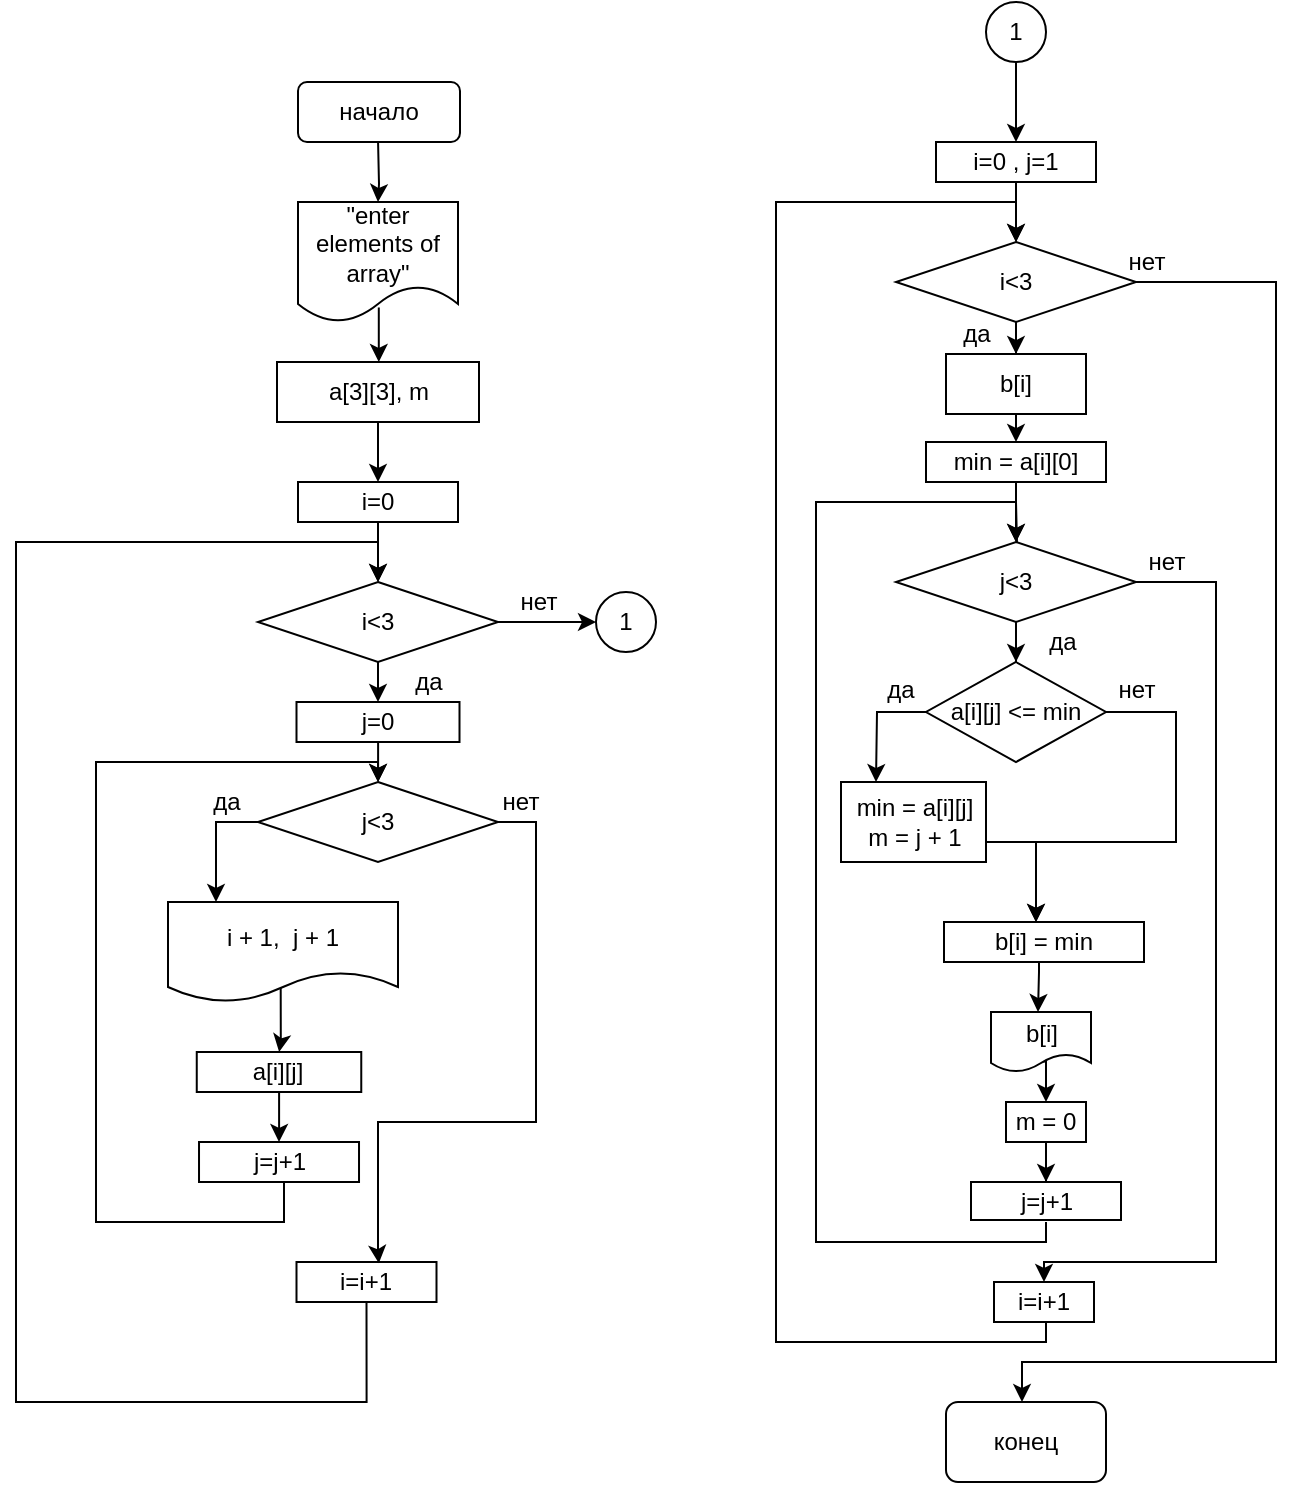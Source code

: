 <mxfile version="15.8.6" type="github">
  <diagram id="aShKJb1EcJVqntHxSxEi" name="Page-1">
    <mxGraphModel dx="330" dy="1362" grid="1" gridSize="10" guides="1" tooltips="1" connect="1" arrows="1" fold="1" page="1" pageScale="1" pageWidth="827" pageHeight="1169" math="0" shadow="0">
      <root>
        <mxCell id="0" />
        <mxCell id="1" parent="0" />
        <mxCell id="8L_f6q-vc3C_Bcib5PFj-7" value="" style="edgeStyle=orthogonalEdgeStyle;rounded=0;orthogonalLoop=1;jettySize=auto;html=1;" parent="1" source="8L_f6q-vc3C_Bcib5PFj-8" target="8L_f6q-vc3C_Bcib5PFj-11" edge="1">
          <mxGeometry relative="1" as="geometry" />
        </mxCell>
        <mxCell id="8L_f6q-vc3C_Bcib5PFj-8" value="i=0" style="whiteSpace=wrap;html=1;rounded=0;" parent="1" vertex="1">
          <mxGeometry x="1131" y="290" width="80" height="20" as="geometry" />
        </mxCell>
        <mxCell id="qnYledQh9NX3tpmkD9LS-4" value="" style="edgeStyle=orthogonalEdgeStyle;rounded=0;orthogonalLoop=1;jettySize=auto;html=1;" parent="1" source="8L_f6q-vc3C_Bcib5PFj-11" target="qnYledQh9NX3tpmkD9LS-1" edge="1">
          <mxGeometry relative="1" as="geometry" />
        </mxCell>
        <mxCell id="8L_f6q-vc3C_Bcib5PFj-11" value="i&amp;lt;3" style="rhombus;whiteSpace=wrap;html=1;rounded=0;" parent="1" vertex="1">
          <mxGeometry x="1111" y="340" width="120" height="40" as="geometry" />
        </mxCell>
        <mxCell id="8L_f6q-vc3C_Bcib5PFj-13" value="" style="edgeStyle=orthogonalEdgeStyle;rounded=0;orthogonalLoop=1;jettySize=auto;html=1;entryX=0.5;entryY=0;entryDx=0;entryDy=0;startArrow=none;exitX=0.5;exitY=1;exitDx=0;exitDy=0;" parent="1" source="8L_f6q-vc3C_Bcib5PFj-18" target="8L_f6q-vc3C_Bcib5PFj-11" edge="1">
          <mxGeometry relative="1" as="geometry">
            <mxPoint x="1191" y="320" as="targetPoint" />
            <Array as="points">
              <mxPoint x="1165" y="750" />
              <mxPoint x="990" y="750" />
              <mxPoint x="990" y="320" />
              <mxPoint x="1171" y="320" />
            </Array>
            <mxPoint x="1166" y="550" as="sourcePoint" />
          </mxGeometry>
        </mxCell>
        <mxCell id="8L_f6q-vc3C_Bcib5PFj-16" value="нет" style="text;html=1;align=center;verticalAlign=middle;resizable=0;points=[];autosize=1;strokeColor=none;fillColor=none;" parent="1" vertex="1">
          <mxGeometry x="1221.5" y="440" width="40" height="20" as="geometry" />
        </mxCell>
        <mxCell id="8L_f6q-vc3C_Bcib5PFj-18" value="i=i+1" style="rounded=0;whiteSpace=wrap;html=1;" parent="1" vertex="1">
          <mxGeometry x="1130.25" y="680" width="70" height="20" as="geometry" />
        </mxCell>
        <mxCell id="8L_f6q-vc3C_Bcib5PFj-27" value="" style="edgeStyle=orthogonalEdgeStyle;rounded=0;orthogonalLoop=1;jettySize=auto;html=1;" parent="1" target="8L_f6q-vc3C_Bcib5PFj-26" edge="1">
          <mxGeometry relative="1" as="geometry">
            <mxPoint x="1171.029" y="120" as="sourcePoint" />
          </mxGeometry>
        </mxCell>
        <mxCell id="8L_f6q-vc3C_Bcib5PFj-29" value="" style="edgeStyle=orthogonalEdgeStyle;rounded=0;orthogonalLoop=1;jettySize=auto;html=1;exitX=0.505;exitY=0.879;exitDx=0;exitDy=0;exitPerimeter=0;" parent="1" source="8L_f6q-vc3C_Bcib5PFj-26" target="8L_f6q-vc3C_Bcib5PFj-28" edge="1">
          <mxGeometry relative="1" as="geometry" />
        </mxCell>
        <mxCell id="8L_f6q-vc3C_Bcib5PFj-26" value="&quot;enter elements of array&quot;" style="shape=document;whiteSpace=wrap;html=1;boundedLbl=1;" parent="1" vertex="1">
          <mxGeometry x="1131" y="150" width="80" height="60" as="geometry" />
        </mxCell>
        <mxCell id="8L_f6q-vc3C_Bcib5PFj-30" value="" style="edgeStyle=orthogonalEdgeStyle;rounded=0;orthogonalLoop=1;jettySize=auto;html=1;entryX=0.5;entryY=0;entryDx=0;entryDy=0;" parent="1" source="8L_f6q-vc3C_Bcib5PFj-28" target="8L_f6q-vc3C_Bcib5PFj-8" edge="1">
          <mxGeometry relative="1" as="geometry" />
        </mxCell>
        <mxCell id="8L_f6q-vc3C_Bcib5PFj-28" value="a[3][3], m" style="whiteSpace=wrap;html=1;" parent="1" vertex="1">
          <mxGeometry x="1120.5" y="230" width="101" height="30" as="geometry" />
        </mxCell>
        <mxCell id="8L_f6q-vc3C_Bcib5PFj-31" value="начало" style="rounded=1;whiteSpace=wrap;html=1;" parent="1" vertex="1">
          <mxGeometry x="1131" y="90" width="81" height="30" as="geometry" />
        </mxCell>
        <mxCell id="qnYledQh9NX3tpmkD9LS-8" value="" style="edgeStyle=orthogonalEdgeStyle;rounded=0;orthogonalLoop=1;jettySize=auto;html=1;exitX=0.49;exitY=0.85;exitDx=0;exitDy=0;exitPerimeter=0;" parent="1" source="8L_f6q-vc3C_Bcib5PFj-32" target="8L_f6q-vc3C_Bcib5PFj-34" edge="1">
          <mxGeometry relative="1" as="geometry" />
        </mxCell>
        <mxCell id="8L_f6q-vc3C_Bcib5PFj-32" value="i + 1,&amp;nbsp; j + 1" style="shape=document;whiteSpace=wrap;html=1;boundedLbl=1;" parent="1" vertex="1">
          <mxGeometry x="1066" y="500" width="115" height="50" as="geometry" />
        </mxCell>
        <mxCell id="qnYledQh9NX3tpmkD9LS-13" value="" style="edgeStyle=orthogonalEdgeStyle;rounded=0;orthogonalLoop=1;jettySize=auto;html=1;" parent="1" edge="1">
          <mxGeometry relative="1" as="geometry">
            <mxPoint x="1171" y="440" as="targetPoint" />
            <mxPoint x="1124" y="640" as="sourcePoint" />
            <Array as="points">
              <mxPoint x="1124" y="660" />
              <mxPoint x="1030" y="660" />
              <mxPoint x="1030" y="430" />
              <mxPoint x="1171" y="430" />
            </Array>
          </mxGeometry>
        </mxCell>
        <mxCell id="qnYledQh9NX3tpmkD9LS-33" value="" style="edgeStyle=orthogonalEdgeStyle;rounded=0;orthogonalLoop=1;jettySize=auto;html=1;" parent="1" source="8L_f6q-vc3C_Bcib5PFj-34" target="qnYledQh9NX3tpmkD9LS-32" edge="1">
          <mxGeometry relative="1" as="geometry" />
        </mxCell>
        <mxCell id="8L_f6q-vc3C_Bcib5PFj-34" value="a[i][j]" style="whiteSpace=wrap;html=1;" parent="1" vertex="1">
          <mxGeometry x="1080.38" y="575" width="82.25" height="20" as="geometry" />
        </mxCell>
        <mxCell id="8L_f6q-vc3C_Bcib5PFj-38" value="да" style="text;html=1;align=center;verticalAlign=middle;resizable=0;points=[];autosize=1;strokeColor=none;fillColor=none;" parent="1" vertex="1">
          <mxGeometry x="1181" y="380" width="30" height="20" as="geometry" />
        </mxCell>
        <mxCell id="qnYledQh9NX3tpmkD9LS-12" value="" style="edgeStyle=orthogonalEdgeStyle;rounded=0;orthogonalLoop=1;jettySize=auto;html=1;entryX=0.5;entryY=0;entryDx=0;entryDy=0;" parent="1" source="qnYledQh9NX3tpmkD9LS-1" target="qnYledQh9NX3tpmkD9LS-6" edge="1">
          <mxGeometry relative="1" as="geometry" />
        </mxCell>
        <mxCell id="qnYledQh9NX3tpmkD9LS-1" value="j=0" style="whiteSpace=wrap;html=1;rounded=0;" parent="1" vertex="1">
          <mxGeometry x="1130.25" y="400" width="81.5" height="20" as="geometry" />
        </mxCell>
        <mxCell id="qnYledQh9NX3tpmkD9LS-7" value="" style="edgeStyle=orthogonalEdgeStyle;rounded=0;orthogonalLoop=1;jettySize=auto;html=1;" parent="1" source="qnYledQh9NX3tpmkD9LS-6" edge="1">
          <mxGeometry relative="1" as="geometry">
            <mxPoint x="1090" y="500" as="targetPoint" />
            <Array as="points">
              <mxPoint x="1090" y="460" />
              <mxPoint x="1090" y="500" />
            </Array>
          </mxGeometry>
        </mxCell>
        <mxCell id="qnYledQh9NX3tpmkD9LS-11" value="" style="edgeStyle=orthogonalEdgeStyle;rounded=0;orthogonalLoop=1;jettySize=auto;html=1;exitX=1;exitY=0.5;exitDx=0;exitDy=0;entryX=0.588;entryY=0.03;entryDx=0;entryDy=0;entryPerimeter=0;" parent="1" source="qnYledQh9NX3tpmkD9LS-6" target="8L_f6q-vc3C_Bcib5PFj-18" edge="1">
          <mxGeometry relative="1" as="geometry">
            <mxPoint x="1171" y="676" as="targetPoint" />
            <Array as="points">
              <mxPoint x="1250" y="460" />
              <mxPoint x="1250" y="610" />
              <mxPoint x="1171" y="610" />
              <mxPoint x="1171" y="676" />
              <mxPoint x="1171" y="676" />
            </Array>
          </mxGeometry>
        </mxCell>
        <mxCell id="qnYledQh9NX3tpmkD9LS-6" value="j&amp;lt;3" style="rhombus;whiteSpace=wrap;html=1;rounded=0;" parent="1" vertex="1">
          <mxGeometry x="1111" y="440" width="120" height="40" as="geometry" />
        </mxCell>
        <mxCell id="qnYledQh9NX3tpmkD9LS-9" value="да" style="text;html=1;align=center;verticalAlign=middle;resizable=0;points=[];autosize=1;strokeColor=none;fillColor=none;" parent="1" vertex="1">
          <mxGeometry x="1080.38" y="440" width="30" height="20" as="geometry" />
        </mxCell>
        <mxCell id="qnYledQh9NX3tpmkD9LS-15" value="" style="edgeStyle=orthogonalEdgeStyle;rounded=0;orthogonalLoop=1;jettySize=auto;html=1;exitX=1;exitY=0.5;exitDx=0;exitDy=0;" parent="1" source="8L_f6q-vc3C_Bcib5PFj-11" edge="1">
          <mxGeometry relative="1" as="geometry">
            <mxPoint x="1280" y="360" as="targetPoint" />
          </mxGeometry>
        </mxCell>
        <mxCell id="qnYledQh9NX3tpmkD9LS-10" value="нет" style="text;html=1;align=center;verticalAlign=middle;resizable=0;points=[];autosize=1;strokeColor=none;fillColor=none;" parent="1" vertex="1">
          <mxGeometry x="1231" y="340" width="40" height="20" as="geometry" />
        </mxCell>
        <mxCell id="qnYledQh9NX3tpmkD9LS-21" value="" style="edgeStyle=orthogonalEdgeStyle;rounded=0;orthogonalLoop=1;jettySize=auto;html=1;" parent="1" source="qnYledQh9NX3tpmkD9LS-14" target="qnYledQh9NX3tpmkD9LS-20" edge="1">
          <mxGeometry relative="1" as="geometry" />
        </mxCell>
        <mxCell id="qnYledQh9NX3tpmkD9LS-14" value="i=0 , j=1" style="whiteSpace=wrap;html=1;rounded=0;" parent="1" vertex="1">
          <mxGeometry x="1450" y="120" width="80" height="20" as="geometry" />
        </mxCell>
        <mxCell id="qnYledQh9NX3tpmkD9LS-17" value="1" style="ellipse;whiteSpace=wrap;html=1;aspect=fixed;" parent="1" vertex="1">
          <mxGeometry x="1280" y="345" width="30" height="30" as="geometry" />
        </mxCell>
        <mxCell id="qnYledQh9NX3tpmkD9LS-19" value="" style="edgeStyle=orthogonalEdgeStyle;rounded=0;orthogonalLoop=1;jettySize=auto;html=1;entryX=0.5;entryY=0;entryDx=0;entryDy=0;" parent="1" source="qnYledQh9NX3tpmkD9LS-18" target="qnYledQh9NX3tpmkD9LS-14" edge="1">
          <mxGeometry relative="1" as="geometry">
            <mxPoint x="1490" y="100" as="targetPoint" />
          </mxGeometry>
        </mxCell>
        <mxCell id="qnYledQh9NX3tpmkD9LS-18" value="1" style="ellipse;whiteSpace=wrap;html=1;aspect=fixed;" parent="1" vertex="1">
          <mxGeometry x="1475" y="50" width="30" height="30" as="geometry" />
        </mxCell>
        <mxCell id="IL574nIS1ITczs5gziKt-2" value="" style="edgeStyle=orthogonalEdgeStyle;rounded=0;orthogonalLoop=1;jettySize=auto;html=1;" edge="1" parent="1" source="qnYledQh9NX3tpmkD9LS-20" target="IL574nIS1ITczs5gziKt-1">
          <mxGeometry relative="1" as="geometry" />
        </mxCell>
        <mxCell id="qnYledQh9NX3tpmkD9LS-20" value="i&amp;lt;3" style="rhombus;whiteSpace=wrap;html=1;rounded=0;" parent="1" vertex="1">
          <mxGeometry x="1430" y="170" width="120" height="40" as="geometry" />
        </mxCell>
        <mxCell id="qnYledQh9NX3tpmkD9LS-27" value="" style="edgeStyle=orthogonalEdgeStyle;rounded=0;orthogonalLoop=1;jettySize=auto;html=1;" parent="1" source="qnYledQh9NX3tpmkD9LS-22" edge="1">
          <mxGeometry relative="1" as="geometry">
            <mxPoint x="1490" y="320" as="targetPoint" />
          </mxGeometry>
        </mxCell>
        <mxCell id="qnYledQh9NX3tpmkD9LS-22" value="min = a[i][0]" style="whiteSpace=wrap;html=1;rounded=0;" parent="1" vertex="1">
          <mxGeometry x="1445" y="270" width="90" height="20" as="geometry" />
        </mxCell>
        <mxCell id="qnYledQh9NX3tpmkD9LS-24" value="да" style="text;html=1;align=center;verticalAlign=middle;resizable=0;points=[];autosize=1;strokeColor=none;fillColor=none;" parent="1" vertex="1">
          <mxGeometry x="1455" y="206" width="30" height="20" as="geometry" />
        </mxCell>
        <mxCell id="qnYledQh9NX3tpmkD9LS-35" value="" style="edgeStyle=orthogonalEdgeStyle;rounded=0;orthogonalLoop=1;jettySize=auto;html=1;exitX=1;exitY=0.5;exitDx=0;exitDy=0;" parent="1" source="qnYledQh9NX3tpmkD9LS-20" edge="1">
          <mxGeometry relative="1" as="geometry">
            <mxPoint x="1493" y="750" as="targetPoint" />
            <Array as="points">
              <mxPoint x="1620" y="190" />
              <mxPoint x="1620" y="730" />
              <mxPoint x="1493" y="730" />
            </Array>
          </mxGeometry>
        </mxCell>
        <mxCell id="qnYledQh9NX3tpmkD9LS-25" value="нет" style="text;html=1;align=center;verticalAlign=middle;resizable=0;points=[];autosize=1;strokeColor=none;fillColor=none;" parent="1" vertex="1">
          <mxGeometry x="1535" y="170" width="40" height="20" as="geometry" />
        </mxCell>
        <mxCell id="qnYledQh9NX3tpmkD9LS-29" value="" style="edgeStyle=orthogonalEdgeStyle;rounded=0;orthogonalLoop=1;jettySize=auto;html=1;" parent="1" target="qnYledQh9NX3tpmkD9LS-28" edge="1">
          <mxGeometry relative="1" as="geometry">
            <mxPoint x="1490" y="300" as="sourcePoint" />
          </mxGeometry>
        </mxCell>
        <mxCell id="qnYledQh9NX3tpmkD9LS-37" value="" style="edgeStyle=orthogonalEdgeStyle;rounded=0;orthogonalLoop=1;jettySize=auto;html=1;startArrow=none;" parent="1" source="qnYledQh9NX3tpmkD9LS-50" edge="1">
          <mxGeometry relative="1" as="geometry">
            <mxPoint x="1490" y="170" as="targetPoint" />
            <mxPoint x="1500" y="590" as="sourcePoint" />
            <Array as="points">
              <mxPoint x="1505" y="720" />
              <mxPoint x="1370" y="720" />
              <mxPoint x="1370" y="150" />
              <mxPoint x="1490" y="150" />
            </Array>
          </mxGeometry>
        </mxCell>
        <mxCell id="qnYledQh9NX3tpmkD9LS-41" value="" style="edgeStyle=orthogonalEdgeStyle;rounded=0;orthogonalLoop=1;jettySize=auto;html=1;" parent="1" source="qnYledQh9NX3tpmkD9LS-28" target="qnYledQh9NX3tpmkD9LS-40" edge="1">
          <mxGeometry relative="1" as="geometry" />
        </mxCell>
        <mxCell id="qnYledQh9NX3tpmkD9LS-28" value="j&amp;lt;3" style="rhombus;whiteSpace=wrap;html=1;rounded=0;" parent="1" vertex="1">
          <mxGeometry x="1430" y="320" width="120" height="40" as="geometry" />
        </mxCell>
        <mxCell id="qnYledQh9NX3tpmkD9LS-32" value="j=j+1" style="whiteSpace=wrap;html=1;" parent="1" vertex="1">
          <mxGeometry x="1081.51" y="620" width="80" height="20" as="geometry" />
        </mxCell>
        <mxCell id="qnYledQh9NX3tpmkD9LS-52" value="" style="edgeStyle=orthogonalEdgeStyle;rounded=0;orthogonalLoop=1;jettySize=auto;html=1;exitX=1;exitY=0.5;exitDx=0;exitDy=0;entryX=0.5;entryY=0;entryDx=0;entryDy=0;" parent="1" source="qnYledQh9NX3tpmkD9LS-28" target="qnYledQh9NX3tpmkD9LS-50" edge="1">
          <mxGeometry relative="1" as="geometry">
            <mxPoint x="1590" y="650" as="targetPoint" />
            <Array as="points">
              <mxPoint x="1590" y="340" />
              <mxPoint x="1590" y="680" />
              <mxPoint x="1504" y="680" />
            </Array>
          </mxGeometry>
        </mxCell>
        <mxCell id="qnYledQh9NX3tpmkD9LS-38" value="нет" style="text;html=1;align=center;verticalAlign=middle;resizable=0;points=[];autosize=1;strokeColor=none;fillColor=none;" parent="1" vertex="1">
          <mxGeometry x="1545" y="320" width="40" height="20" as="geometry" />
        </mxCell>
        <mxCell id="qnYledQh9NX3tpmkD9LS-39" value="да" style="text;html=1;align=center;verticalAlign=middle;resizable=0;points=[];autosize=1;strokeColor=none;fillColor=none;" parent="1" vertex="1">
          <mxGeometry x="1497.5" y="360" width="30" height="20" as="geometry" />
        </mxCell>
        <mxCell id="qnYledQh9NX3tpmkD9LS-42" value="" style="edgeStyle=orthogonalEdgeStyle;rounded=0;orthogonalLoop=1;jettySize=auto;html=1;" parent="1" source="qnYledQh9NX3tpmkD9LS-40" edge="1">
          <mxGeometry relative="1" as="geometry">
            <mxPoint x="1420" y="440" as="targetPoint" />
          </mxGeometry>
        </mxCell>
        <mxCell id="IL574nIS1ITczs5gziKt-6" value="" style="edgeStyle=orthogonalEdgeStyle;rounded=0;orthogonalLoop=1;jettySize=auto;html=1;" edge="1" parent="1" source="qnYledQh9NX3tpmkD9LS-40">
          <mxGeometry relative="1" as="geometry">
            <mxPoint x="1500" y="510" as="targetPoint" />
            <Array as="points">
              <mxPoint x="1570" y="405" />
              <mxPoint x="1570" y="470" />
              <mxPoint x="1500" y="470" />
            </Array>
          </mxGeometry>
        </mxCell>
        <mxCell id="qnYledQh9NX3tpmkD9LS-40" value="a[i][j] &amp;lt;= min" style="rhombus;whiteSpace=wrap;html=1;" parent="1" vertex="1">
          <mxGeometry x="1445" y="380" width="90" height="50" as="geometry" />
        </mxCell>
        <mxCell id="qnYledQh9NX3tpmkD9LS-44" value="да" style="text;html=1;align=center;verticalAlign=middle;resizable=0;points=[];autosize=1;strokeColor=none;fillColor=none;" parent="1" vertex="1">
          <mxGeometry x="1417" y="384" width="30" height="20" as="geometry" />
        </mxCell>
        <mxCell id="qnYledQh9NX3tpmkD9LS-45" value="нет" style="text;html=1;align=center;verticalAlign=middle;resizable=0;points=[];autosize=1;strokeColor=none;fillColor=none;" parent="1" vertex="1">
          <mxGeometry x="1530" y="384" width="40" height="20" as="geometry" />
        </mxCell>
        <mxCell id="IL574nIS1ITczs5gziKt-7" value="" style="edgeStyle=orthogonalEdgeStyle;rounded=0;orthogonalLoop=1;jettySize=auto;html=1;" edge="1" parent="1" source="qnYledQh9NX3tpmkD9LS-46">
          <mxGeometry relative="1" as="geometry">
            <mxPoint x="1500" y="510" as="targetPoint" />
            <Array as="points">
              <mxPoint x="1500" y="470" />
            </Array>
          </mxGeometry>
        </mxCell>
        <mxCell id="qnYledQh9NX3tpmkD9LS-46" value="min = a[i][j] m = j + 1" style="whiteSpace=wrap;html=1;" parent="1" vertex="1">
          <mxGeometry x="1402.5" y="440" width="72.5" height="40" as="geometry" />
        </mxCell>
        <mxCell id="qnYledQh9NX3tpmkD9LS-49" value="" style="edgeStyle=orthogonalEdgeStyle;rounded=0;orthogonalLoop=1;jettySize=auto;html=1;" parent="1" edge="1">
          <mxGeometry relative="1" as="geometry">
            <mxPoint x="1490" y="320" as="targetPoint" />
            <Array as="points">
              <mxPoint x="1505" y="670" />
              <mxPoint x="1390" y="670" />
              <mxPoint x="1390" y="300" />
              <mxPoint x="1490" y="300" />
            </Array>
            <mxPoint x="1505" y="660" as="sourcePoint" />
          </mxGeometry>
        </mxCell>
        <mxCell id="qnYledQh9NX3tpmkD9LS-50" value="i=i+1" style="whiteSpace=wrap;html=1;" parent="1" vertex="1">
          <mxGeometry x="1479" y="690" width="50" height="20" as="geometry" />
        </mxCell>
        <mxCell id="IL574nIS1ITczs5gziKt-3" value="" style="edgeStyle=orthogonalEdgeStyle;rounded=0;orthogonalLoop=1;jettySize=auto;html=1;" edge="1" parent="1" source="IL574nIS1ITczs5gziKt-1">
          <mxGeometry relative="1" as="geometry">
            <mxPoint x="1490" y="270" as="targetPoint" />
            <Array as="points">
              <mxPoint x="1490" y="270" />
              <mxPoint x="1490" y="270" />
            </Array>
          </mxGeometry>
        </mxCell>
        <mxCell id="IL574nIS1ITczs5gziKt-1" value="b[i]" style="rounded=0;whiteSpace=wrap;html=1;" vertex="1" parent="1">
          <mxGeometry x="1455" y="226" width="70" height="30" as="geometry" />
        </mxCell>
        <mxCell id="IL574nIS1ITczs5gziKt-10" value="" style="edgeStyle=orthogonalEdgeStyle;rounded=0;orthogonalLoop=1;jettySize=auto;html=1;exitX=0.475;exitY=0.956;exitDx=0;exitDy=0;exitPerimeter=0;" edge="1" parent="1" source="IL574nIS1ITczs5gziKt-5">
          <mxGeometry relative="1" as="geometry">
            <mxPoint x="1501" y="535" as="sourcePoint" />
            <mxPoint x="1501" y="555" as="targetPoint" />
            <Array as="points">
              <mxPoint x="1502" y="535" />
              <mxPoint x="1501" y="535" />
            </Array>
          </mxGeometry>
        </mxCell>
        <mxCell id="IL574nIS1ITczs5gziKt-5" value="b[i] = min" style="whiteSpace=wrap;html=1;" vertex="1" parent="1">
          <mxGeometry x="1454" y="510" width="100" height="20" as="geometry" />
        </mxCell>
        <mxCell id="IL574nIS1ITczs5gziKt-8" value="j=j+1" style="whiteSpace=wrap;html=1;" vertex="1" parent="1">
          <mxGeometry x="1467.5" y="640" width="75" height="19" as="geometry" />
        </mxCell>
        <mxCell id="IL574nIS1ITczs5gziKt-12" value="" style="edgeStyle=orthogonalEdgeStyle;rounded=0;orthogonalLoop=1;jettySize=auto;html=1;exitX=0.508;exitY=0.825;exitDx=0;exitDy=0;exitPerimeter=0;" edge="1" parent="1" source="IL574nIS1ITczs5gziKt-11">
          <mxGeometry relative="1" as="geometry">
            <mxPoint x="1505" y="600" as="targetPoint" />
            <Array as="points">
              <mxPoint x="1505" y="580" />
            </Array>
          </mxGeometry>
        </mxCell>
        <mxCell id="IL574nIS1ITczs5gziKt-11" value="b[i]" style="shape=document;whiteSpace=wrap;html=1;boundedLbl=1;" vertex="1" parent="1">
          <mxGeometry x="1477.5" y="555" width="50" height="30" as="geometry" />
        </mxCell>
        <mxCell id="IL574nIS1ITczs5gziKt-15" value="" style="edgeStyle=orthogonalEdgeStyle;rounded=0;orthogonalLoop=1;jettySize=auto;html=1;entryX=0.5;entryY=0;entryDx=0;entryDy=0;" edge="1" parent="1" source="IL574nIS1ITczs5gziKt-13" target="IL574nIS1ITczs5gziKt-8">
          <mxGeometry relative="1" as="geometry">
            <mxPoint x="1504" y="650" as="targetPoint" />
          </mxGeometry>
        </mxCell>
        <mxCell id="IL574nIS1ITczs5gziKt-13" value="m = 0" style="whiteSpace=wrap;html=1;" vertex="1" parent="1">
          <mxGeometry x="1485" y="600" width="40" height="20" as="geometry" />
        </mxCell>
        <mxCell id="IL574nIS1ITczs5gziKt-16" value="конец" style="rounded=1;whiteSpace=wrap;html=1;" vertex="1" parent="1">
          <mxGeometry x="1455" y="750" width="80" height="40" as="geometry" />
        </mxCell>
      </root>
    </mxGraphModel>
  </diagram>
</mxfile>
